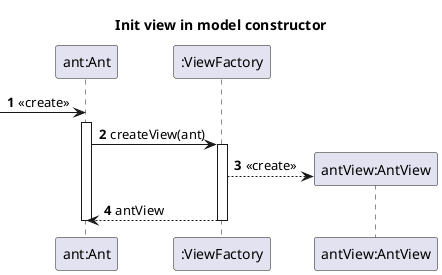 @startuml
autonumber
title Init view in model constructor
create "ant:Ant"
-> "ant:Ant":<<create>>
activate "ant:Ant"
"ant:Ant" -> ":ViewFactory" : createView(ant)
activate ":ViewFactory"
create "antView:AntView"
":ViewFactory" --> "antView:AntView" : <<create>>
":ViewFactory" --> "ant:Ant" : antView
deactivate ":ViewFactory"
deactivate "ant:Ant"
@enduml

@startuml
autonumber
title Update view from model
activate ":Ant"
":Ant" -> ":AntView" : update()
activate ":AntView"
":AntView" -> ":AntView" : revalidate()
activate ":AntView"
create "g:Graphics"
":AntView" -> "g:Graphics": <<create>>
":AntView" -> ":AntView" : paint(g)
activate ":AntView"
":AntView" -> ":GuiManager" : getPosition()
create "vector:Vector"
":GuiManager" -> "vector:Vector" : <<create>>
":GuiManager" --> ":AntView" : vector
deactivate ":AntView"
":AntView" -> ":AntView" : getAssetPath()
activate ":AntView"
":AntView" --> ":AntView" : String
deactivate ":AntView"
":AntView" -> "g:Graphics" : drawImage(...)
activate "g:Graphics"
deactivate "g:Graphics"
deactivate ":AntView"
deactivate ":AntView"
deactivate ":Ant"
@enduml

